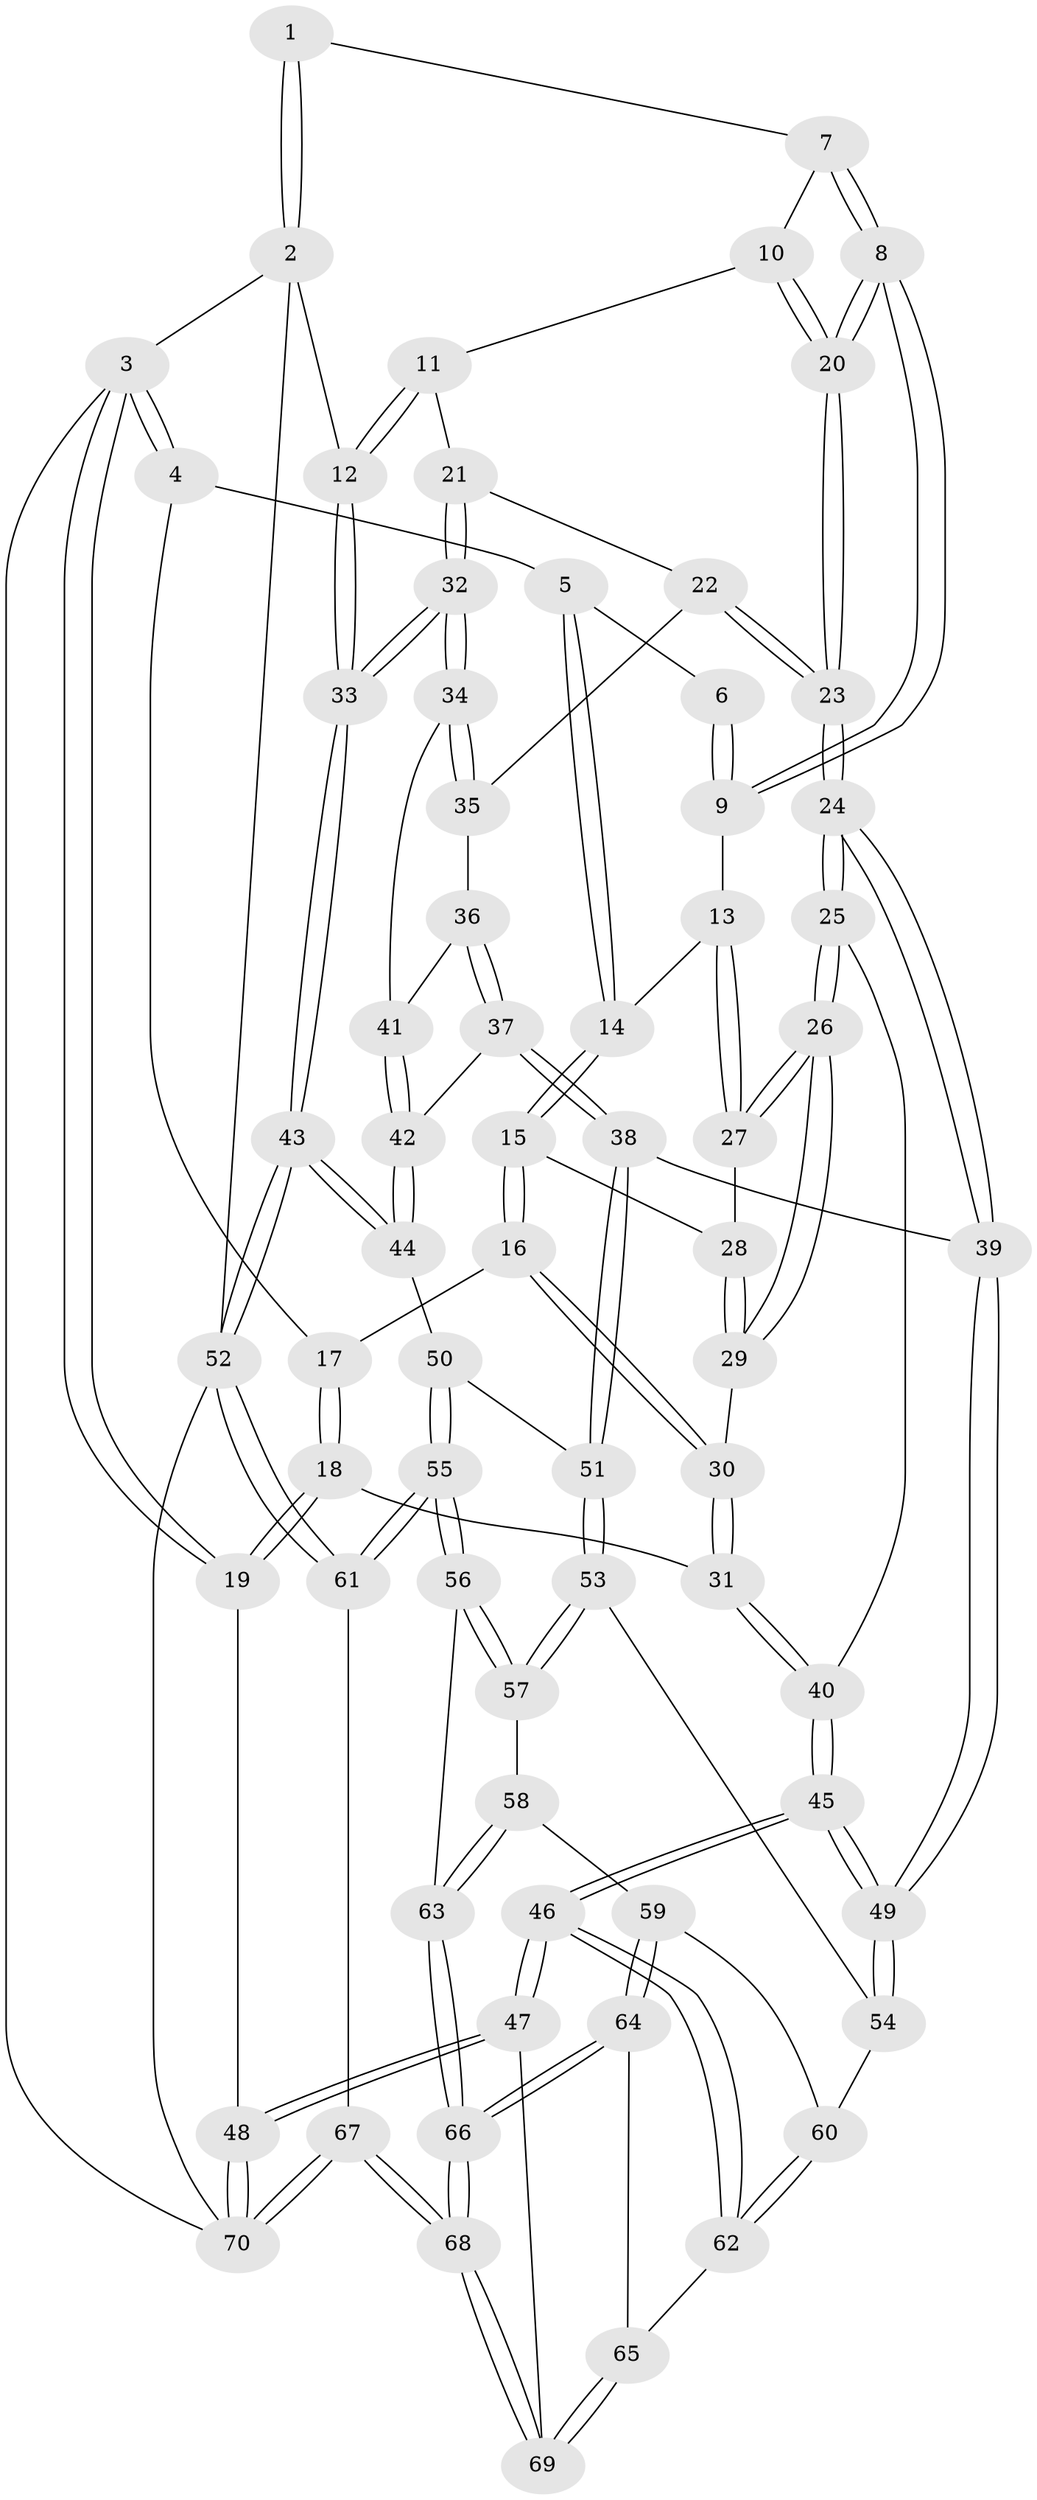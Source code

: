 // Generated by graph-tools (version 1.1) at 2025/03/03/09/25 03:03:24]
// undirected, 70 vertices, 172 edges
graph export_dot {
graph [start="1"]
  node [color=gray90,style=filled];
  1 [pos="+0.7920753594640862+0"];
  2 [pos="+1+0"];
  3 [pos="+0+0"];
  4 [pos="+0.1085670617088479+0"];
  5 [pos="+0.33471405417842065+0"];
  6 [pos="+0.5459456651557604+0"];
  7 [pos="+0.792551554707787+0"];
  8 [pos="+0.6417240781075398+0.11785188767024309"];
  9 [pos="+0.5669242424010782+0.0976616700367719"];
  10 [pos="+0.8359661902217406+0.05205659333263073"];
  11 [pos="+0.8365237104150116+0.05256977864013226"];
  12 [pos="+1+0.23159068770496805"];
  13 [pos="+0.5644372564883541+0.09945389483920516"];
  14 [pos="+0.38149685289515456+0.09105253764160719"];
  15 [pos="+0.37726049647036025+0.1001908669201505"];
  16 [pos="+0.33391387330230676+0.13929378183407878"];
  17 [pos="+0.1379926800339595+0.04224031798465674"];
  18 [pos="+0.08862627251712502+0.2306903527543282"];
  19 [pos="+0+0.2718405565793413"];
  20 [pos="+0.7004556877379116+0.1569213123599021"];
  21 [pos="+0.8551944856357533+0.22897317278880783"];
  22 [pos="+0.7178493851799791+0.2436877299093526"];
  23 [pos="+0.7059124283927423+0.24115473419109026"];
  24 [pos="+0.5969907481467165+0.3845864584096081"];
  25 [pos="+0.540912860113698+0.3296721189557664"];
  26 [pos="+0.5376366019704913+0.32258658749495567"];
  27 [pos="+0.543645276848348+0.15829004369791957"];
  28 [pos="+0.44269954300947734+0.18509472196480106"];
  29 [pos="+0.45444388559240073+0.2500588309593914"];
  30 [pos="+0.28901082460184596+0.24658034968533737"];
  31 [pos="+0.22376965560077114+0.31982785528574637"];
  32 [pos="+0.9686557070306857+0.31052503944989085"];
  33 [pos="+1+0.3517744356604337"];
  34 [pos="+0.8942065682744536+0.3298938620862248"];
  35 [pos="+0.7827281287745832+0.2964287592029775"];
  36 [pos="+0.7940234483656285+0.35275479841369933"];
  37 [pos="+0.692257031084355+0.4526130813926664"];
  38 [pos="+0.6612876606547166+0.45939808083571476"];
  39 [pos="+0.598414944668134+0.3937176881138901"];
  40 [pos="+0.23428562088207008+0.3520876967399125"];
  41 [pos="+0.8917714568029274+0.33129084587098406"];
  42 [pos="+0.7712339040329605+0.450253358717314"];
  43 [pos="+1+0.5167268709605181"];
  44 [pos="+1+0.5277079884034244"];
  45 [pos="+0.24250378766955347+0.6173204828057292"];
  46 [pos="+0.21781296530820862+0.6509100920072692"];
  47 [pos="+0+0.8163644823581302"];
  48 [pos="+0+0.8911208248799354"];
  49 [pos="+0.278623109515137+0.6074320271980672"];
  50 [pos="+0.7784354287946583+0.6242371466744264"];
  51 [pos="+0.6748777262720725+0.552952778699715"];
  52 [pos="+1+1"];
  53 [pos="+0.6072148600581331+0.6432160334521222"];
  54 [pos="+0.44404565251200323+0.6352438398414763"];
  55 [pos="+0.79978031614124+0.7983573699159716"];
  56 [pos="+0.7357584182713007+0.7851149792674735"];
  57 [pos="+0.6105408430502972+0.6839117781636748"];
  58 [pos="+0.5713037396342197+0.7620979270153784"];
  59 [pos="+0.5661667619215386+0.7687708499183921"];
  60 [pos="+0.5510292195102702+0.7640538092657861"];
  61 [pos="+1+1"];
  62 [pos="+0.3765420879361695+0.7487588342749575"];
  63 [pos="+0.6918193161982282+0.7994267167906016"];
  64 [pos="+0.5649396153892389+0.8240129046879295"];
  65 [pos="+0.45761661682923216+0.8339197822501161"];
  66 [pos="+0.5868510173918442+0.863121152226205"];
  67 [pos="+0.6233468941159961+1"];
  68 [pos="+0.6073111745599309+1"];
  69 [pos="+0.46374992839449414+0.9562239143114323"];
  70 [pos="+0+1"];
  1 -- 2;
  1 -- 2;
  1 -- 7;
  2 -- 3;
  2 -- 12;
  2 -- 52;
  3 -- 4;
  3 -- 4;
  3 -- 19;
  3 -- 19;
  3 -- 70;
  4 -- 5;
  4 -- 17;
  5 -- 6;
  5 -- 14;
  5 -- 14;
  6 -- 9;
  6 -- 9;
  7 -- 8;
  7 -- 8;
  7 -- 10;
  8 -- 9;
  8 -- 9;
  8 -- 20;
  8 -- 20;
  9 -- 13;
  10 -- 11;
  10 -- 20;
  10 -- 20;
  11 -- 12;
  11 -- 12;
  11 -- 21;
  12 -- 33;
  12 -- 33;
  13 -- 14;
  13 -- 27;
  13 -- 27;
  14 -- 15;
  14 -- 15;
  15 -- 16;
  15 -- 16;
  15 -- 28;
  16 -- 17;
  16 -- 30;
  16 -- 30;
  17 -- 18;
  17 -- 18;
  18 -- 19;
  18 -- 19;
  18 -- 31;
  19 -- 48;
  20 -- 23;
  20 -- 23;
  21 -- 22;
  21 -- 32;
  21 -- 32;
  22 -- 23;
  22 -- 23;
  22 -- 35;
  23 -- 24;
  23 -- 24;
  24 -- 25;
  24 -- 25;
  24 -- 39;
  24 -- 39;
  25 -- 26;
  25 -- 26;
  25 -- 40;
  26 -- 27;
  26 -- 27;
  26 -- 29;
  26 -- 29;
  27 -- 28;
  28 -- 29;
  28 -- 29;
  29 -- 30;
  30 -- 31;
  30 -- 31;
  31 -- 40;
  31 -- 40;
  32 -- 33;
  32 -- 33;
  32 -- 34;
  32 -- 34;
  33 -- 43;
  33 -- 43;
  34 -- 35;
  34 -- 35;
  34 -- 41;
  35 -- 36;
  36 -- 37;
  36 -- 37;
  36 -- 41;
  37 -- 38;
  37 -- 38;
  37 -- 42;
  38 -- 39;
  38 -- 51;
  38 -- 51;
  39 -- 49;
  39 -- 49;
  40 -- 45;
  40 -- 45;
  41 -- 42;
  41 -- 42;
  42 -- 44;
  42 -- 44;
  43 -- 44;
  43 -- 44;
  43 -- 52;
  43 -- 52;
  44 -- 50;
  45 -- 46;
  45 -- 46;
  45 -- 49;
  45 -- 49;
  46 -- 47;
  46 -- 47;
  46 -- 62;
  46 -- 62;
  47 -- 48;
  47 -- 48;
  47 -- 69;
  48 -- 70;
  48 -- 70;
  49 -- 54;
  49 -- 54;
  50 -- 51;
  50 -- 55;
  50 -- 55;
  51 -- 53;
  51 -- 53;
  52 -- 61;
  52 -- 61;
  52 -- 70;
  53 -- 54;
  53 -- 57;
  53 -- 57;
  54 -- 60;
  55 -- 56;
  55 -- 56;
  55 -- 61;
  55 -- 61;
  56 -- 57;
  56 -- 57;
  56 -- 63;
  57 -- 58;
  58 -- 59;
  58 -- 63;
  58 -- 63;
  59 -- 60;
  59 -- 64;
  59 -- 64;
  60 -- 62;
  60 -- 62;
  61 -- 67;
  62 -- 65;
  63 -- 66;
  63 -- 66;
  64 -- 65;
  64 -- 66;
  64 -- 66;
  65 -- 69;
  65 -- 69;
  66 -- 68;
  66 -- 68;
  67 -- 68;
  67 -- 68;
  67 -- 70;
  67 -- 70;
  68 -- 69;
  68 -- 69;
}
